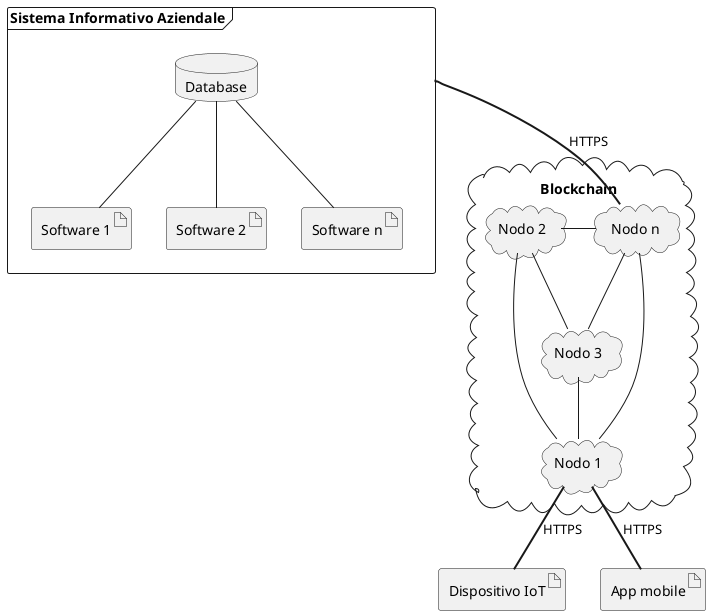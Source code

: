 @startuml

cloud Blockchain {
    cloud "Nodo 1" as n1
    cloud "Nodo 2" as n2
    cloud "Nodo 3" as n3
    cloud "Nodo n" as nn
}

n1 -- n2
n1 -- nn
nn -left- n2
nn -- n3
n3 -- n2
n3 -- n1

frame "Sistema Informativo Aziendale" as fr {
    database Database as db
    artifact "Software 1" as sw1
    artifact "Software 2" as sw2
    artifact "Software n" as swn
    db -- sw1
    db -- sw2
    db -- swn
}

fr =down= nn : HTTPS

artifact "Dispositivo IoT" as iot1
artifact "App mobile" as app

app =up= n1 : HTTPS
iot1 =up= n1 : HTTPS
@enduml